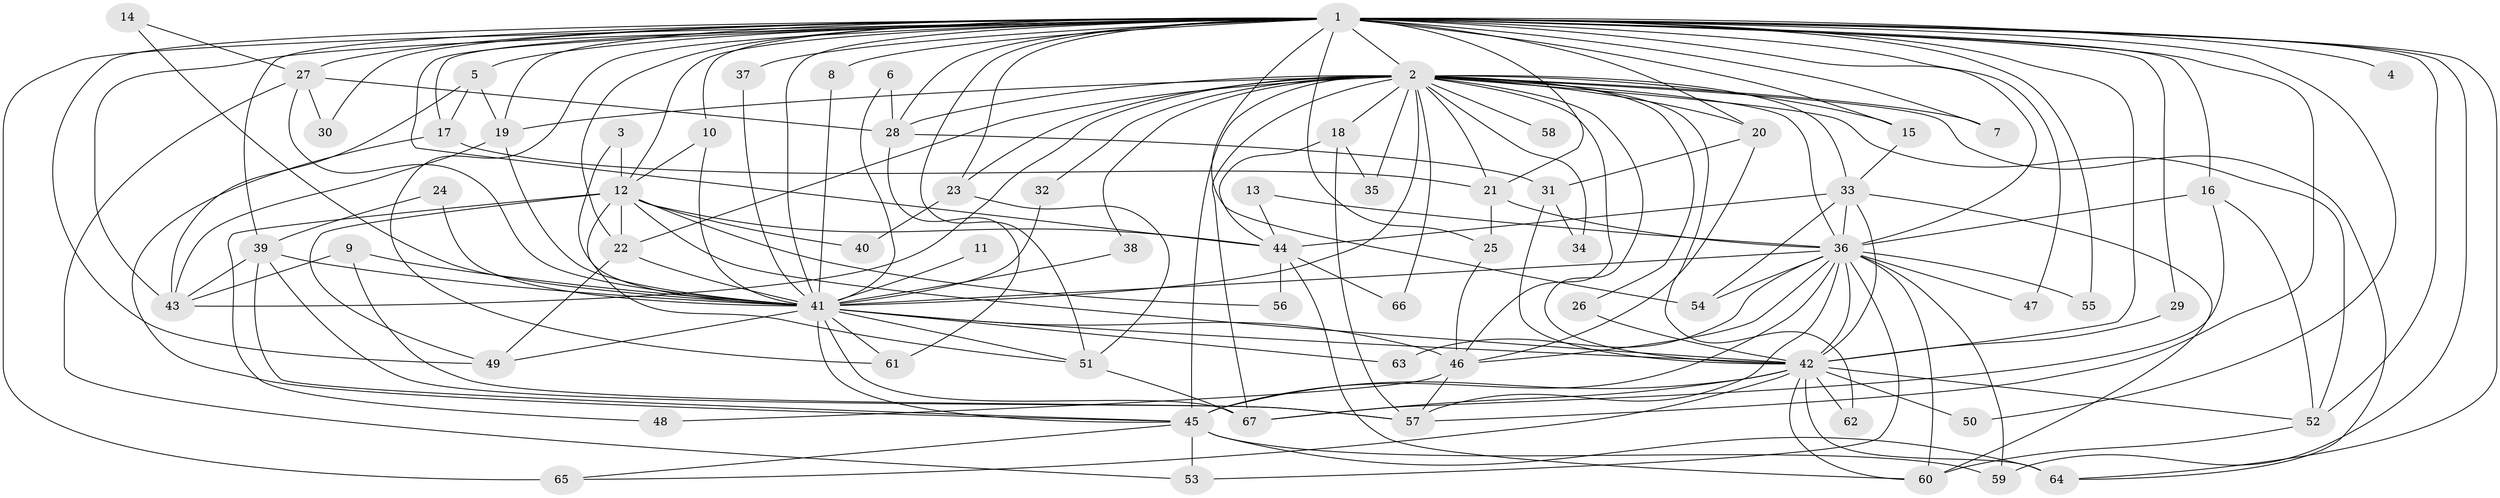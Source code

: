 // original degree distribution, {25: 0.015037593984962405, 23: 0.007518796992481203, 26: 0.007518796992481203, 19: 0.015037593984962405, 21: 0.007518796992481203, 18: 0.007518796992481203, 22: 0.015037593984962405, 9: 0.007518796992481203, 5: 0.06766917293233082, 4: 0.08270676691729323, 2: 0.518796992481203, 3: 0.20300751879699247, 7: 0.015037593984962405, 11: 0.007518796992481203, 6: 0.015037593984962405, 8: 0.007518796992481203}
// Generated by graph-tools (version 1.1) at 2025/49/03/09/25 03:49:41]
// undirected, 67 vertices, 175 edges
graph export_dot {
graph [start="1"]
  node [color=gray90,style=filled];
  1;
  2;
  3;
  4;
  5;
  6;
  7;
  8;
  9;
  10;
  11;
  12;
  13;
  14;
  15;
  16;
  17;
  18;
  19;
  20;
  21;
  22;
  23;
  24;
  25;
  26;
  27;
  28;
  29;
  30;
  31;
  32;
  33;
  34;
  35;
  36;
  37;
  38;
  39;
  40;
  41;
  42;
  43;
  44;
  45;
  46;
  47;
  48;
  49;
  50;
  51;
  52;
  53;
  54;
  55;
  56;
  57;
  58;
  59;
  60;
  61;
  62;
  63;
  64;
  65;
  66;
  67;
  1 -- 2 [weight=8.0];
  1 -- 4 [weight=1.0];
  1 -- 5 [weight=1.0];
  1 -- 7 [weight=1.0];
  1 -- 8 [weight=1.0];
  1 -- 10 [weight=1.0];
  1 -- 12 [weight=3.0];
  1 -- 15 [weight=1.0];
  1 -- 16 [weight=2.0];
  1 -- 17 [weight=1.0];
  1 -- 19 [weight=1.0];
  1 -- 20 [weight=1.0];
  1 -- 21 [weight=1.0];
  1 -- 22 [weight=1.0];
  1 -- 23 [weight=1.0];
  1 -- 25 [weight=1.0];
  1 -- 27 [weight=1.0];
  1 -- 28 [weight=1.0];
  1 -- 29 [weight=1.0];
  1 -- 30 [weight=1.0];
  1 -- 36 [weight=5.0];
  1 -- 37 [weight=1.0];
  1 -- 39 [weight=1.0];
  1 -- 41 [weight=8.0];
  1 -- 42 [weight=5.0];
  1 -- 43 [weight=1.0];
  1 -- 44 [weight=2.0];
  1 -- 47 [weight=1.0];
  1 -- 49 [weight=1.0];
  1 -- 50 [weight=1.0];
  1 -- 51 [weight=1.0];
  1 -- 52 [weight=1.0];
  1 -- 54 [weight=1.0];
  1 -- 55 [weight=1.0];
  1 -- 57 [weight=1.0];
  1 -- 59 [weight=1.0];
  1 -- 61 [weight=1.0];
  1 -- 64 [weight=1.0];
  1 -- 65 [weight=2.0];
  2 -- 7 [weight=1.0];
  2 -- 15 [weight=1.0];
  2 -- 18 [weight=2.0];
  2 -- 19 [weight=1.0];
  2 -- 20 [weight=1.0];
  2 -- 21 [weight=1.0];
  2 -- 22 [weight=1.0];
  2 -- 23 [weight=1.0];
  2 -- 26 [weight=1.0];
  2 -- 28 [weight=2.0];
  2 -- 32 [weight=1.0];
  2 -- 33 [weight=1.0];
  2 -- 34 [weight=1.0];
  2 -- 35 [weight=1.0];
  2 -- 36 [weight=2.0];
  2 -- 38 [weight=1.0];
  2 -- 41 [weight=4.0];
  2 -- 42 [weight=2.0];
  2 -- 43 [weight=1.0];
  2 -- 45 [weight=1.0];
  2 -- 46 [weight=1.0];
  2 -- 52 [weight=1.0];
  2 -- 58 [weight=2.0];
  2 -- 62 [weight=1.0];
  2 -- 64 [weight=1.0];
  2 -- 66 [weight=1.0];
  2 -- 67 [weight=1.0];
  3 -- 12 [weight=1.0];
  3 -- 41 [weight=1.0];
  5 -- 17 [weight=1.0];
  5 -- 19 [weight=1.0];
  5 -- 43 [weight=1.0];
  6 -- 28 [weight=1.0];
  6 -- 41 [weight=1.0];
  8 -- 41 [weight=1.0];
  9 -- 41 [weight=1.0];
  9 -- 43 [weight=1.0];
  9 -- 57 [weight=1.0];
  10 -- 12 [weight=1.0];
  10 -- 41 [weight=1.0];
  11 -- 41 [weight=1.0];
  12 -- 22 [weight=1.0];
  12 -- 40 [weight=1.0];
  12 -- 42 [weight=1.0];
  12 -- 44 [weight=1.0];
  12 -- 48 [weight=1.0];
  12 -- 49 [weight=1.0];
  12 -- 51 [weight=1.0];
  12 -- 56 [weight=1.0];
  13 -- 36 [weight=1.0];
  13 -- 44 [weight=1.0];
  14 -- 27 [weight=1.0];
  14 -- 41 [weight=1.0];
  15 -- 33 [weight=1.0];
  16 -- 36 [weight=1.0];
  16 -- 52 [weight=1.0];
  16 -- 67 [weight=1.0];
  17 -- 21 [weight=1.0];
  17 -- 45 [weight=1.0];
  18 -- 35 [weight=1.0];
  18 -- 44 [weight=1.0];
  18 -- 57 [weight=1.0];
  19 -- 41 [weight=1.0];
  19 -- 43 [weight=1.0];
  20 -- 31 [weight=1.0];
  20 -- 46 [weight=1.0];
  21 -- 25 [weight=1.0];
  21 -- 36 [weight=1.0];
  22 -- 41 [weight=1.0];
  22 -- 49 [weight=1.0];
  23 -- 40 [weight=1.0];
  23 -- 51 [weight=1.0];
  24 -- 39 [weight=1.0];
  24 -- 41 [weight=1.0];
  25 -- 46 [weight=1.0];
  26 -- 42 [weight=1.0];
  27 -- 28 [weight=1.0];
  27 -- 30 [weight=1.0];
  27 -- 41 [weight=1.0];
  27 -- 53 [weight=1.0];
  28 -- 31 [weight=1.0];
  28 -- 61 [weight=1.0];
  29 -- 42 [weight=1.0];
  31 -- 34 [weight=1.0];
  31 -- 42 [weight=2.0];
  32 -- 41 [weight=1.0];
  33 -- 36 [weight=1.0];
  33 -- 42 [weight=1.0];
  33 -- 44 [weight=1.0];
  33 -- 54 [weight=1.0];
  33 -- 60 [weight=1.0];
  36 -- 41 [weight=3.0];
  36 -- 42 [weight=1.0];
  36 -- 45 [weight=1.0];
  36 -- 46 [weight=2.0];
  36 -- 47 [weight=1.0];
  36 -- 53 [weight=1.0];
  36 -- 54 [weight=1.0];
  36 -- 55 [weight=1.0];
  36 -- 57 [weight=1.0];
  36 -- 59 [weight=1.0];
  36 -- 60 [weight=1.0];
  36 -- 63 [weight=1.0];
  37 -- 41 [weight=1.0];
  38 -- 41 [weight=1.0];
  39 -- 41 [weight=1.0];
  39 -- 43 [weight=1.0];
  39 -- 45 [weight=1.0];
  39 -- 57 [weight=1.0];
  41 -- 42 [weight=2.0];
  41 -- 45 [weight=1.0];
  41 -- 46 [weight=2.0];
  41 -- 49 [weight=1.0];
  41 -- 51 [weight=1.0];
  41 -- 61 [weight=1.0];
  41 -- 63 [weight=1.0];
  41 -- 67 [weight=1.0];
  42 -- 45 [weight=1.0];
  42 -- 50 [weight=1.0];
  42 -- 52 [weight=1.0];
  42 -- 60 [weight=1.0];
  42 -- 62 [weight=1.0];
  42 -- 64 [weight=2.0];
  42 -- 65 [weight=1.0];
  42 -- 67 [weight=1.0];
  44 -- 56 [weight=1.0];
  44 -- 60 [weight=1.0];
  44 -- 66 [weight=1.0];
  45 -- 53 [weight=1.0];
  45 -- 59 [weight=1.0];
  45 -- 64 [weight=1.0];
  45 -- 65 [weight=1.0];
  46 -- 48 [weight=1.0];
  46 -- 57 [weight=1.0];
  51 -- 67 [weight=1.0];
  52 -- 60 [weight=1.0];
}
